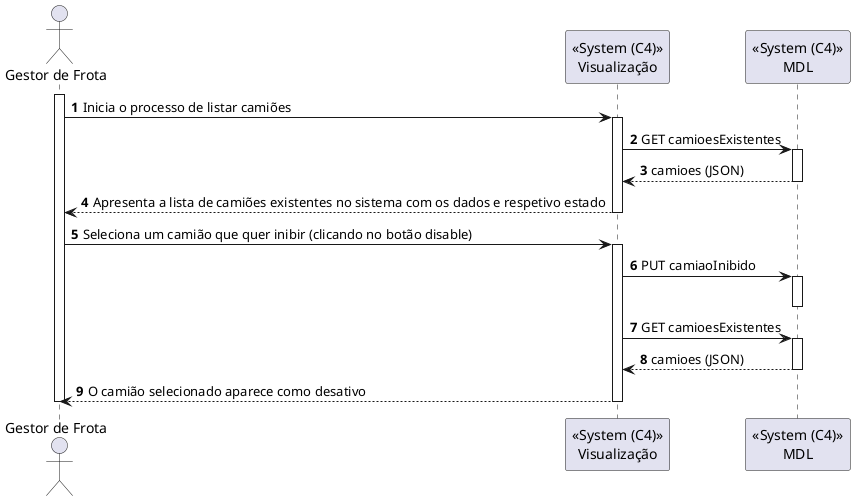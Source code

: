 @startuml
autonumber

actor "Gestor de Frota" as ga
participant "<<System (C4)>>\nVisualização" as viz
participant "<<System (C4)>>\nMDL" as MDL

activate ga
ga -> viz: Inicia o processo de listar camiões
activate viz
viz -> MDL : GET camioesExistentes
activate MDL
MDL --> viz : camioes (JSON)
deactivate MDL
viz --> ga: Apresenta a lista de camiões existentes no sistema com os dados e respetivo estado
deactivate viz
ga -> viz : Seleciona um camião que quer inibir (clicando no botão disable)
activate viz
viz -> MDL : PUT camiaoInibido
activate MDL
deactivate MDL
viz -> MDL : GET camioesExistentes
activate MDL
MDL --> viz : camioes (JSON)
deactivate MDL
viz --> ga : O camião selecionado aparece como desativo
deactivate viz
deactivate ga

@enduml